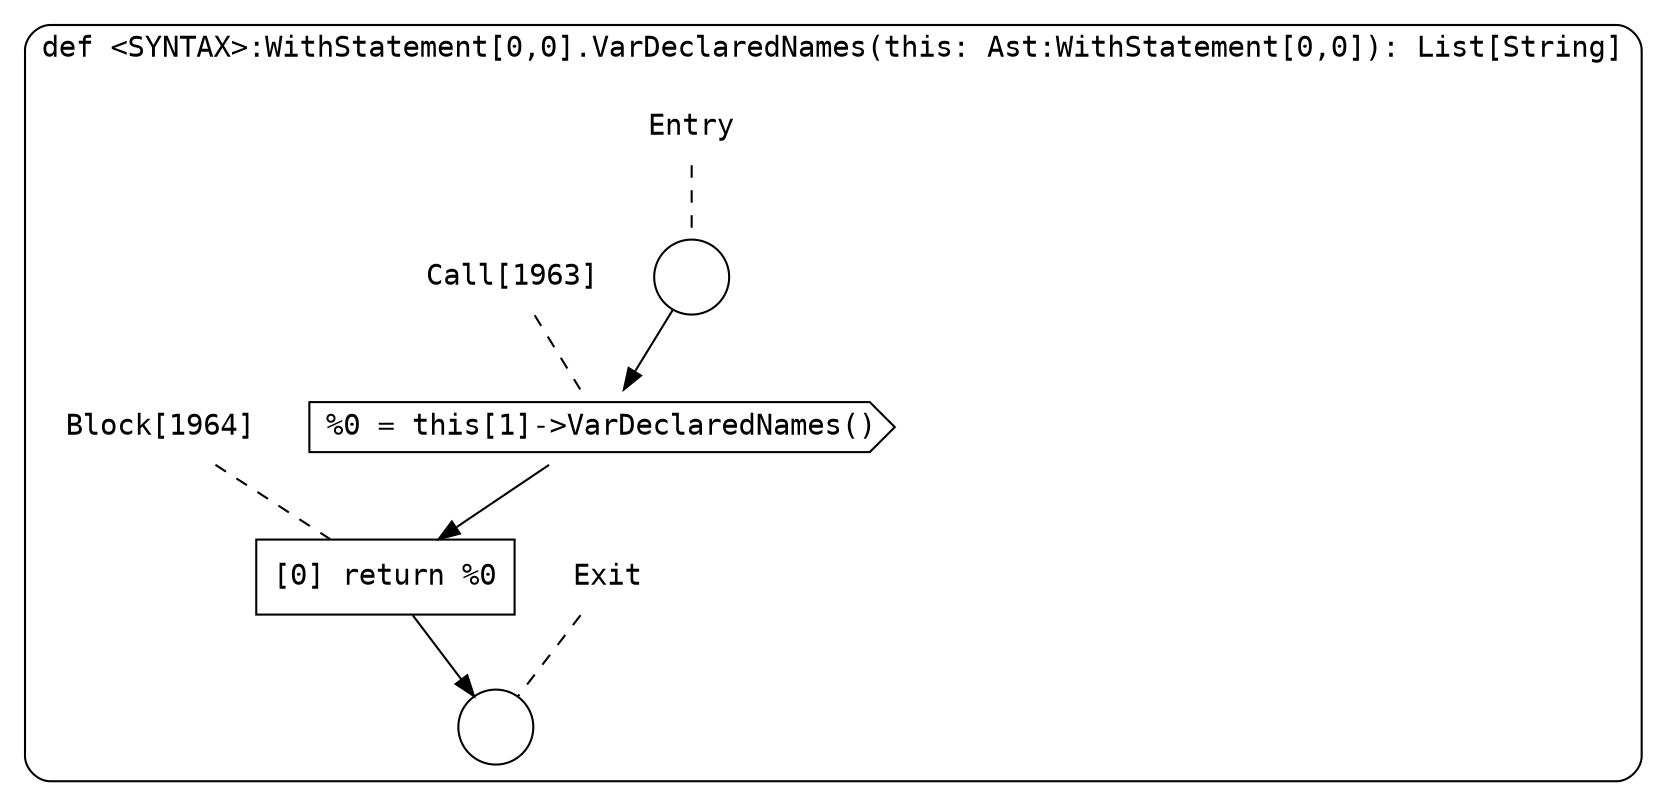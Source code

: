 digraph {
  graph [fontname = "Consolas"]
  node [fontname = "Consolas"]
  edge [fontname = "Consolas"]
  subgraph cluster359 {
    label = "def <SYNTAX>:WithStatement[0,0].VarDeclaredNames(this: Ast:WithStatement[0,0]): List[String]"
    style = rounded
    cluster359_entry_name [shape=none, label=<<font color="black">Entry</font>>]
    cluster359_entry_name -> cluster359_entry [arrowhead=none, color="black", style=dashed]
    cluster359_entry [shape=circle label=" " color="black" fillcolor="white" style=filled]
    cluster359_entry -> node1963 [color="black"]
    cluster359_exit_name [shape=none, label=<<font color="black">Exit</font>>]
    cluster359_exit_name -> cluster359_exit [arrowhead=none, color="black", style=dashed]
    cluster359_exit [shape=circle label=" " color="black" fillcolor="white" style=filled]
    node1963_name [shape=none, label=<<font color="black">Call[1963]</font>>]
    node1963_name -> node1963 [arrowhead=none, color="black", style=dashed]
    node1963 [shape=cds, label=<<font color="black">%0 = this[1]-&gt;VarDeclaredNames()</font>> color="black" fillcolor="white", style=filled]
    node1963 -> node1964 [color="black"]
    node1964_name [shape=none, label=<<font color="black">Block[1964]</font>>]
    node1964_name -> node1964 [arrowhead=none, color="black", style=dashed]
    node1964 [shape=box, label=<<font color="black">[0] return %0<BR ALIGN="LEFT"/></font>> color="black" fillcolor="white", style=filled]
    node1964 -> cluster359_exit [color="black"]
  }
}
